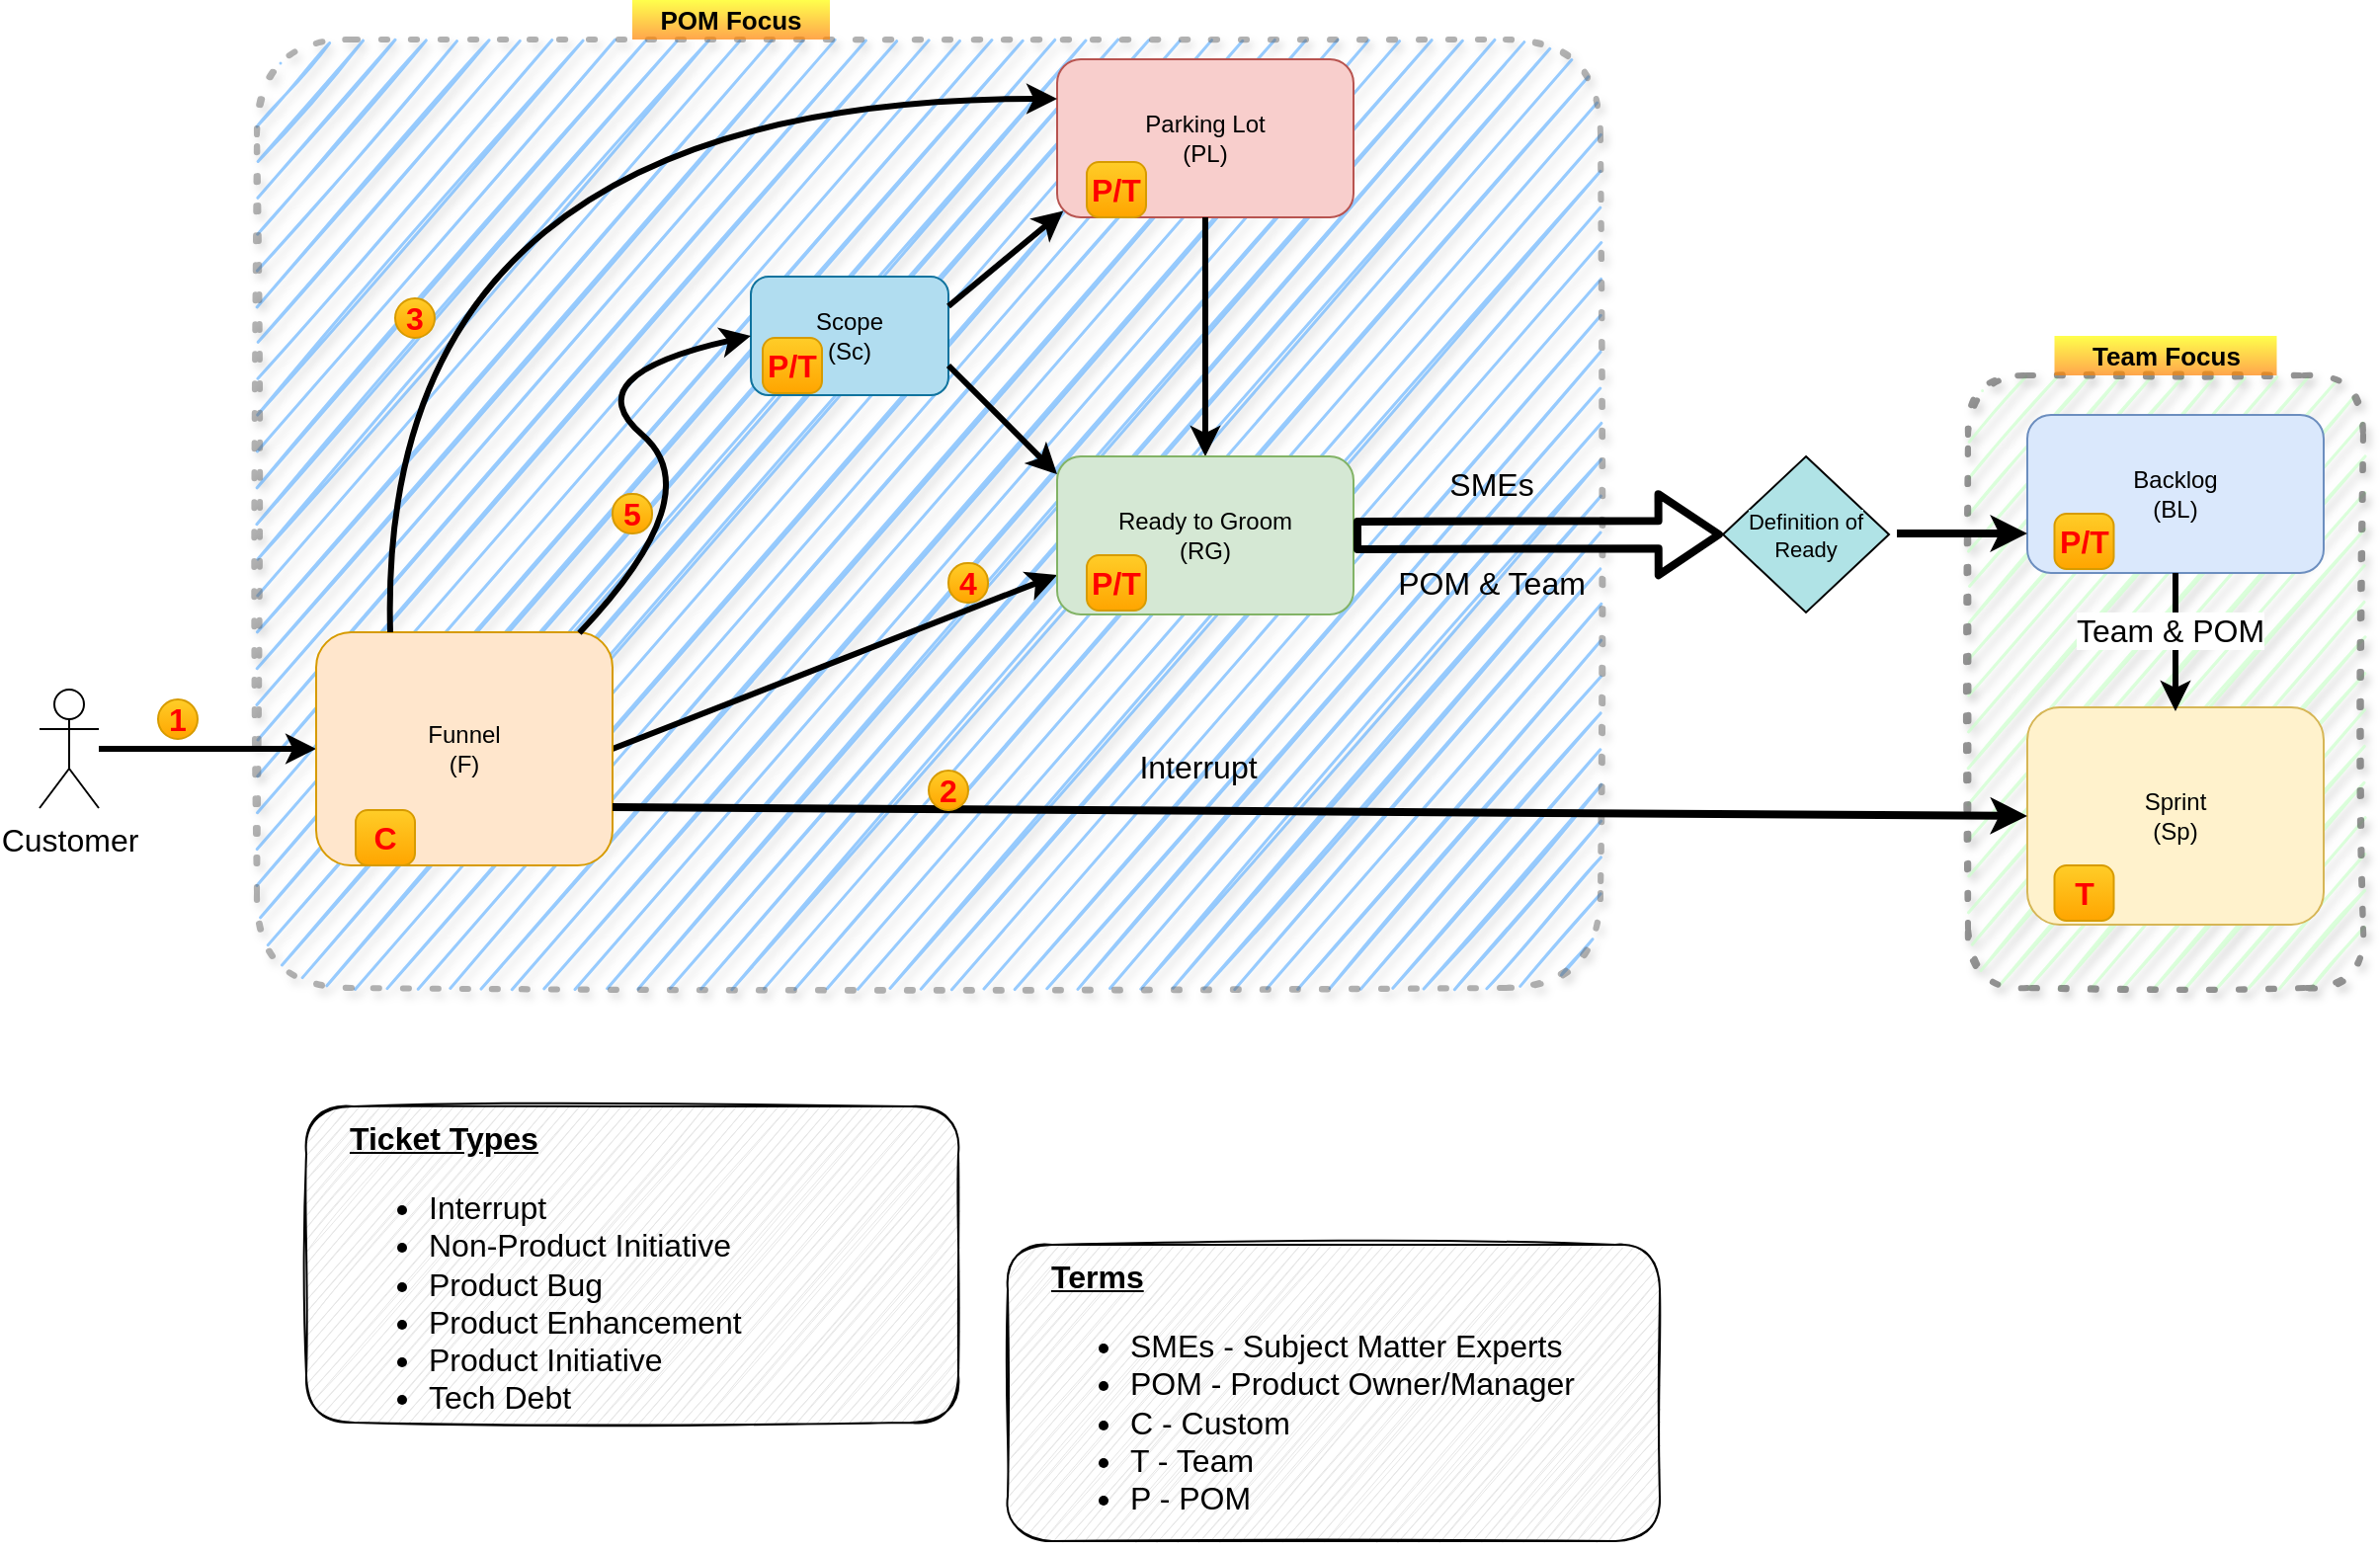 <mxfile version="13.7.7" type="github">
  <diagram id="-Uzkl90RU2_1hvd23aKB" name="Page-1">
    <mxGraphModel dx="2223" dy="868" grid="1" gridSize="10" guides="1" tooltips="1" connect="1" arrows="1" fold="1" page="1" pageScale="1" pageWidth="850" pageHeight="1100" math="0" shadow="0">
      <root>
        <mxCell id="0" />
        <mxCell id="1" parent="0" />
        <mxCell id="7wn4WAuL4QtyOJo-zdiJ-19" value="" style="rounded=1;whiteSpace=wrap;html=1;fontSize=16;align=left;dashed=1;dashPattern=1 4;strokeWidth=3;strokeColor=#666666;fontColor=#333333;shadow=1;glass=0;sketch=1;opacity=70;fillColor=#CCFFCC;" parent="1" vertex="1">
          <mxGeometry x="736" y="240" width="200" height="310" as="geometry" />
        </mxCell>
        <mxCell id="7wn4WAuL4QtyOJo-zdiJ-18" value="" style="rounded=1;whiteSpace=wrap;html=1;fontSize=16;align=left;dashed=1;arcSize=10;strokeWidth=3;dashPattern=1 4;shadow=1;glass=0;sketch=1;opacity=50;strokeColor=#666666;fillColor=#3399FF;" parent="1" vertex="1">
          <mxGeometry x="-130" y="70" width="680" height="480" as="geometry" />
        </mxCell>
        <mxCell id="7wn4WAuL4QtyOJo-zdiJ-1" value="Parking Lot&lt;br&gt;(PL)" style="rounded=1;whiteSpace=wrap;html=1;fillColor=#f8cecc;strokeColor=#b85450;" parent="1" vertex="1">
          <mxGeometry x="275" y="80" width="150" height="80" as="geometry" />
        </mxCell>
        <mxCell id="7wn4WAuL4QtyOJo-zdiJ-6" value="" style="endArrow=classic;html=1;entryX=0.5;entryY=0;entryDx=0;entryDy=0;exitX=0.5;exitY=1;exitDx=0;exitDy=0;strokeWidth=3;" parent="1" source="7wn4WAuL4QtyOJo-zdiJ-1" target="7wn4WAuL4QtyOJo-zdiJ-3" edge="1">
          <mxGeometry width="50" height="50" relative="1" as="geometry">
            <mxPoint x="125" y="200" as="sourcePoint" />
            <mxPoint x="175" y="150" as="targetPoint" />
          </mxGeometry>
        </mxCell>
        <mxCell id="7wn4WAuL4QtyOJo-zdiJ-7" value="" style="endArrow=classic;html=1;entryX=0;entryY=0.75;entryDx=0;entryDy=0;strokeWidth=3;exitX=1;exitY=0.5;exitDx=0;exitDy=0;" parent="1" source="7wn4WAuL4QtyOJo-zdiJ-2" target="7wn4WAuL4QtyOJo-zdiJ-3" edge="1">
          <mxGeometry width="50" height="50" relative="1" as="geometry">
            <mxPoint x="51" y="277" as="sourcePoint" />
            <mxPoint x="241" y="275" as="targetPoint" />
          </mxGeometry>
        </mxCell>
        <mxCell id="7wn4WAuL4QtyOJo-zdiJ-8" value="Backlog&lt;br&gt;(BL)" style="rounded=1;whiteSpace=wrap;html=1;fillColor=#dae8fc;strokeColor=#6c8ebf;" parent="1" vertex="1">
          <mxGeometry x="766" y="260" width="150" height="80" as="geometry" />
        </mxCell>
        <mxCell id="7wn4WAuL4QtyOJo-zdiJ-10" value="Sprint&lt;br&gt;(Sp)" style="rounded=1;whiteSpace=wrap;html=1;fillColor=#fff2cc;strokeColor=#d6b656;" parent="1" vertex="1">
          <mxGeometry x="766" y="408" width="150" height="110" as="geometry" />
        </mxCell>
        <mxCell id="7wn4WAuL4QtyOJo-zdiJ-13" value="" style="endArrow=classic;html=1;exitX=0.5;exitY=1;exitDx=0;exitDy=0;strokeWidth=3;" parent="1" source="7wn4WAuL4QtyOJo-zdiJ-8" edge="1">
          <mxGeometry width="50" height="50" relative="1" as="geometry">
            <mxPoint x="840.5" y="320" as="sourcePoint" />
            <mxPoint x="841" y="410" as="targetPoint" />
          </mxGeometry>
        </mxCell>
        <mxCell id="7wn4WAuL4QtyOJo-zdiJ-14" value="Team &amp;amp; POM" style="edgeLabel;html=1;align=center;verticalAlign=middle;resizable=0;points=[];fontSize=16;" parent="7wn4WAuL4QtyOJo-zdiJ-13" vertex="1" connectable="0">
          <mxGeometry x="-0.18" y="-3" relative="1" as="geometry">
            <mxPoint as="offset" />
          </mxGeometry>
        </mxCell>
        <mxCell id="7wn4WAuL4QtyOJo-zdiJ-16" value="&lt;b&gt;&lt;u&gt;Ticket Types&lt;br&gt;&lt;/u&gt;&lt;/b&gt;&lt;ul&gt;&lt;li&gt;Interrupt&lt;/li&gt;&lt;li&gt;&lt;span&gt;Non-Product Initiative&lt;/span&gt;&lt;br&gt;&lt;/li&gt;&lt;li&gt;Product Bug&lt;/li&gt;&lt;li&gt;Product Enhancement&lt;/li&gt;&lt;li&gt;Product Initiative&lt;/li&gt;&lt;li&gt;Tech Debt&lt;br&gt;&lt;/li&gt;&lt;/ul&gt;" style="text;html=1;align=left;verticalAlign=top;whiteSpace=wrap;rounded=1;fontSize=16;strokeColor=#000000;strokeWidth=1;shadow=0;sketch=1;fillColor=#E6E6E6;spacingLeft=20;" parent="1" vertex="1">
          <mxGeometry x="-105" y="610" width="330" height="160" as="geometry" />
        </mxCell>
        <mxCell id="7wn4WAuL4QtyOJo-zdiJ-20" value="POM Focus" style="text;html=1;align=center;verticalAlign=middle;whiteSpace=wrap;rounded=0;dashed=1;fontSize=13;gradientColor=#FF8000;fillColor=#FFFF00;opacity=70;fontStyle=1" parent="1" vertex="1">
          <mxGeometry x="60" y="50" width="100" height="20" as="geometry" />
        </mxCell>
        <mxCell id="7wn4WAuL4QtyOJo-zdiJ-23" value="Team Focus" style="text;html=1;align=center;verticalAlign=middle;whiteSpace=wrap;rounded=0;dashed=1;fontSize=13;gradientColor=#FF8000;fillColor=#FFFF00;opacity=70;fontStyle=1" parent="1" vertex="1">
          <mxGeometry x="779.75" y="220" width="112.5" height="20" as="geometry" />
        </mxCell>
        <mxCell id="3Ph6vXDSA6lr-be47Azb-13" value="" style="endArrow=classic;html=1;strokeWidth=4;entryX=0;entryY=0.75;entryDx=0;entryDy=0;" parent="1" target="7wn4WAuL4QtyOJo-zdiJ-8" edge="1">
          <mxGeometry width="50" height="50" relative="1" as="geometry">
            <mxPoint x="700" y="320" as="sourcePoint" />
            <mxPoint x="746" y="275" as="targetPoint" />
          </mxGeometry>
        </mxCell>
        <mxCell id="7wn4WAuL4QtyOJo-zdiJ-3" value="Ready to Groom&lt;br&gt;(RG)" style="rounded=1;whiteSpace=wrap;html=1;fillColor=#d5e8d4;strokeColor=#82b366;" parent="1" vertex="1">
          <mxGeometry x="275" y="281" width="150" height="80" as="geometry" />
        </mxCell>
        <mxCell id="3Ph6vXDSA6lr-be47Azb-14" value="POM &amp;amp; Team" style="text;html=1;strokeColor=none;fillColor=none;align=center;verticalAlign=middle;whiteSpace=wrap;rounded=0;fontSize=16;" parent="1" vertex="1">
          <mxGeometry x="440" y="310" width="110" height="70" as="geometry" />
        </mxCell>
        <mxCell id="3Ph6vXDSA6lr-be47Azb-15" value="SMEs" style="text;html=1;strokeColor=none;fillColor=none;align=center;verticalAlign=middle;whiteSpace=wrap;rounded=0;fontSize=16;" parent="1" vertex="1">
          <mxGeometry x="440" y="285" width="110" height="20" as="geometry" />
        </mxCell>
        <mxCell id="3Ph6vXDSA6lr-be47Azb-16" value="&lt;b&gt;&lt;u&gt;Terms&lt;br&gt;&lt;/u&gt;&lt;/b&gt;&lt;ul&gt;&lt;li&gt;SMEs - Subject Matter Experts&lt;/li&gt;&lt;li&gt;POM - Product Owner/Manager&lt;/li&gt;&lt;li&gt;C - Custom&lt;/li&gt;&lt;li&gt;T - Team&lt;/li&gt;&lt;li&gt;P - POM&lt;/li&gt;&lt;/ul&gt;" style="text;html=1;align=left;verticalAlign=top;whiteSpace=wrap;rounded=1;fontSize=16;strokeColor=#000000;strokeWidth=1;shadow=0;sketch=1;fillColor=#E6E6E6;spacingLeft=20;" parent="1" vertex="1">
          <mxGeometry x="250" y="680" width="330" height="150" as="geometry" />
        </mxCell>
        <mxCell id="3Ph6vXDSA6lr-be47Azb-17" value="" style="endArrow=classic;html=1;strokeColor=#000000;strokeWidth=3;fontSize=16;entryX=0;entryY=0.5;entryDx=0;entryDy=0;" parent="1" source="3Ph6vXDSA6lr-be47Azb-20" target="7wn4WAuL4QtyOJo-zdiJ-2" edge="1">
          <mxGeometry width="50" height="50" relative="1" as="geometry">
            <mxPoint x="-70" y="370" as="sourcePoint" />
            <mxPoint x="20" y="370" as="targetPoint" />
          </mxGeometry>
        </mxCell>
        <mxCell id="3Ph6vXDSA6lr-be47Azb-20" value="Customer" style="shape=umlActor;verticalLabelPosition=bottom;verticalAlign=top;html=1;outlineConnect=0;rounded=1;fillColor=none;fontSize=16;" parent="1" vertex="1">
          <mxGeometry x="-240" y="399" width="30" height="60" as="geometry" />
        </mxCell>
        <mxCell id="3Ph6vXDSA6lr-be47Azb-39" value="&lt;font color=&quot;#ff0000&quot;&gt;4&lt;/font&gt;" style="text;html=1;fillColor=#ffcd28;align=center;verticalAlign=middle;whiteSpace=wrap;rounded=1;fontSize=16;fontStyle=1;strokeColor=#d79b00;gradientColor=#ffa500;fontColor=#990000;arcSize=48;" parent="1" vertex="1">
          <mxGeometry x="220" y="335" width="20" height="20" as="geometry" />
        </mxCell>
        <mxCell id="7wn4WAuL4QtyOJo-zdiJ-2" value="Funnel&lt;br&gt;(F)" style="rounded=1;whiteSpace=wrap;html=1;fillColor=#ffe6cc;strokeColor=#d79b00;verticalAlign=middle;" parent="1" vertex="1">
          <mxGeometry x="-100" y="370" width="150" height="118" as="geometry" />
        </mxCell>
        <mxCell id="3Ph6vXDSA6lr-be47Azb-45" value="&lt;font color=&quot;#ff0000&quot;&gt;1&lt;/font&gt;" style="text;html=1;fillColor=#ffcd28;align=center;verticalAlign=middle;whiteSpace=wrap;rounded=1;fontSize=16;fontStyle=1;strokeColor=#d79b00;gradientColor=#ffa500;fontColor=#990000;arcSize=50;" parent="1" vertex="1">
          <mxGeometry x="-180" y="404" width="20" height="20" as="geometry" />
        </mxCell>
        <mxCell id="3Ph6vXDSA6lr-be47Azb-46" value="&lt;font color=&quot;#ff0000&quot;&gt;3&lt;/font&gt;" style="text;html=1;fillColor=#ffcd28;align=center;verticalAlign=middle;whiteSpace=wrap;rounded=1;fontSize=16;fontStyle=1;strokeColor=#d79b00;gradientColor=#ffa500;fontColor=#990000;arcSize=50;" parent="1" vertex="1">
          <mxGeometry x="-60" y="201" width="20" height="20" as="geometry" />
        </mxCell>
        <mxCell id="7wn4WAuL4QtyOJo-zdiJ-11" value="" style="endArrow=classic;html=1;entryX=0;entryY=0.5;entryDx=0;entryDy=0;exitX=1;exitY=0.75;exitDx=0;exitDy=0;strokeWidth=4;" parent="1" source="7wn4WAuL4QtyOJo-zdiJ-2" target="7wn4WAuL4QtyOJo-zdiJ-10" edge="1">
          <mxGeometry width="50" height="50" relative="1" as="geometry">
            <mxPoint x="220" y="350" as="sourcePoint" />
            <mxPoint x="290" y="330" as="targetPoint" />
          </mxGeometry>
        </mxCell>
        <mxCell id="7wn4WAuL4QtyOJo-zdiJ-12" value="Interrupt" style="edgeLabel;html=1;align=center;verticalAlign=middle;resizable=0;points=[];fontSize=16;labelBackgroundColor=none;" parent="7wn4WAuL4QtyOJo-zdiJ-11" vertex="1" connectable="0">
          <mxGeometry x="-0.18" y="-3" relative="1" as="geometry">
            <mxPoint x="2.63" y="-25.23" as="offset" />
          </mxGeometry>
        </mxCell>
        <mxCell id="3Ph6vXDSA6lr-be47Azb-36" value="&lt;font color=&quot;#ff0000&quot;&gt;2&lt;/font&gt;" style="text;html=1;fillColor=#ffcd28;align=center;verticalAlign=middle;whiteSpace=wrap;rounded=1;fontSize=16;fontStyle=1;strokeColor=#d79b00;gradientColor=#ffa500;fontColor=#990000;arcSize=50;" parent="1" vertex="1">
          <mxGeometry x="210" y="440" width="20" height="20" as="geometry" />
        </mxCell>
        <mxCell id="3Ph6vXDSA6lr-be47Azb-21" value="" style="endArrow=classic;html=1;strokeColor=#000000;strokeWidth=3;fontSize=16;entryX=0;entryY=0.25;entryDx=0;entryDy=0;curved=1;exitX=0.25;exitY=0;exitDx=0;exitDy=0;" parent="1" source="7wn4WAuL4QtyOJo-zdiJ-2" target="7wn4WAuL4QtyOJo-zdiJ-1" edge="1">
          <mxGeometry width="50" height="50" relative="1" as="geometry">
            <mxPoint x="150" y="345" as="sourcePoint" />
            <mxPoint x="200" y="295" as="targetPoint" />
            <Array as="points">
              <mxPoint x="-70" y="100" />
            </Array>
          </mxGeometry>
        </mxCell>
        <mxCell id="3Ph6vXDSA6lr-be47Azb-57" value="Scope&lt;br&gt;(Sc)" style="rounded=1;whiteSpace=wrap;html=1;fillColor=#b1ddf0;strokeColor=#10739e;verticalAlign=middle;" parent="1" vertex="1">
          <mxGeometry x="120" y="190" width="100" height="60" as="geometry" />
        </mxCell>
        <mxCell id="3Ph6vXDSA6lr-be47Azb-59" value="&lt;font color=&quot;#ff0000&quot;&gt;5&lt;/font&gt;" style="text;html=1;fillColor=#ffcd28;align=center;verticalAlign=middle;whiteSpace=wrap;rounded=1;fontSize=16;fontStyle=1;strokeColor=#d79b00;gradientColor=#ffa500;fontColor=#990000;arcSize=48;" parent="1" vertex="1">
          <mxGeometry x="50" y="300" width="20" height="20" as="geometry" />
        </mxCell>
        <mxCell id="3Ph6vXDSA6lr-be47Azb-66" value="" style="endArrow=classic;html=1;strokeColor=#000000;strokeWidth=3;fontSize=13;fontColor=#990000;entryX=0.021;entryY=0.96;entryDx=0;entryDy=0;entryPerimeter=0;exitX=1;exitY=0.25;exitDx=0;exitDy=0;" parent="1" source="3Ph6vXDSA6lr-be47Azb-57" target="7wn4WAuL4QtyOJo-zdiJ-1" edge="1">
          <mxGeometry width="50" height="50" relative="1" as="geometry">
            <mxPoint x="161" y="205" as="sourcePoint" />
            <mxPoint x="266" y="120" as="targetPoint" />
          </mxGeometry>
        </mxCell>
        <mxCell id="3Ph6vXDSA6lr-be47Azb-67" style="edgeStyle=none;orthogonalLoop=1;jettySize=auto;html=1;exitX=0.5;exitY=0;exitDx=0;exitDy=0;strokeColor=#000000;strokeWidth=3;fontSize=13;fontColor=#990000;" parent="1" source="3Ph6vXDSA6lr-be47Azb-15" target="3Ph6vXDSA6lr-be47Azb-15" edge="1">
          <mxGeometry relative="1" as="geometry" />
        </mxCell>
        <mxCell id="3Ph6vXDSA6lr-be47Azb-68" value="" style="endArrow=classic;html=1;strokeColor=#000000;strokeWidth=3;fontSize=13;fontColor=#990000;entryX=0;entryY=0.113;entryDx=0;entryDy=0;exitX=1;exitY=0.75;exitDx=0;exitDy=0;entryPerimeter=0;" parent="1" source="3Ph6vXDSA6lr-be47Azb-57" target="7wn4WAuL4QtyOJo-zdiJ-3" edge="1">
          <mxGeometry width="50" height="50" relative="1" as="geometry">
            <mxPoint x="210" y="215" as="sourcePoint" />
            <mxPoint x="283.05" y="143.36" as="targetPoint" />
          </mxGeometry>
        </mxCell>
        <mxCell id="3Ph6vXDSA6lr-be47Azb-75" value="" style="curved=1;endArrow=classic;html=1;strokeColor=#000000;strokeWidth=3;fontSize=13;fontColor=#990000;entryX=0;entryY=0.5;entryDx=0;entryDy=0;exitX=0.888;exitY=0.003;exitDx=0;exitDy=0;exitPerimeter=0;" parent="1" source="7wn4WAuL4QtyOJo-zdiJ-2" target="3Ph6vXDSA6lr-be47Azb-57" edge="1">
          <mxGeometry width="50" height="50" relative="1" as="geometry">
            <mxPoint x="40" y="320" as="sourcePoint" />
            <mxPoint x="90" y="270" as="targetPoint" />
            <Array as="points">
              <mxPoint x="100" y="300" />
              <mxPoint x="30" y="240" />
            </Array>
          </mxGeometry>
        </mxCell>
        <mxCell id="zlQVe87UakfhTRubrAc2-10" value="&lt;meta charset=&quot;utf-8&quot; style=&quot;font-size: 11px;&quot;&gt;&lt;span style=&quot;color: rgb(0, 0, 0); font-family: helvetica; font-size: 11px; font-style: normal; font-weight: 400; letter-spacing: normal; text-align: center; text-indent: 0px; text-transform: none; word-spacing: 0px; background-color: rgb(176, 227, 230); display: inline; float: none;&quot;&gt;Definition of Ready&lt;/span&gt;" style="rhombus;whiteSpace=wrap;html=1;fillColor=#B0E3E6;fontSize=11;" vertex="1" parent="1">
          <mxGeometry x="612" y="281" width="84" height="79" as="geometry" />
        </mxCell>
        <mxCell id="zlQVe87UakfhTRubrAc2-17" value="&lt;font color=&quot;#ff0000&quot; style=&quot;font-size: 16px;&quot;&gt;C&lt;/font&gt;" style="text;html=1;fillColor=#ffcd28;align=center;verticalAlign=middle;whiteSpace=wrap;rounded=1;fontSize=16;fontStyle=1;strokeColor=#d79b00;gradientColor=#ffa500;fontColor=#990000;arcSize=22;" vertex="1" parent="1">
          <mxGeometry x="-80" y="460" width="30" height="28" as="geometry" />
        </mxCell>
        <mxCell id="3Ph6vXDSA6lr-be47Azb-12" value="" style="shape=flexArrow;endArrow=classic;html=1;strokeWidth=4;endWidth=23;endSize=8.89;width=11;exitX=1;exitY=0.5;exitDx=0;exitDy=0;entryX=0;entryY=0.5;entryDx=0;entryDy=0;" parent="1" source="7wn4WAuL4QtyOJo-zdiJ-3" target="zlQVe87UakfhTRubrAc2-10" edge="1">
          <mxGeometry width="50" height="50" relative="1" as="geometry">
            <mxPoint x="370" y="255" as="sourcePoint" />
            <mxPoint x="600" y="322" as="targetPoint" />
          </mxGeometry>
        </mxCell>
        <mxCell id="zlQVe87UakfhTRubrAc2-22" value="&lt;font color=&quot;#ff0000&quot; style=&quot;font-size: 16px&quot;&gt;P/T&lt;/font&gt;" style="text;html=1;fillColor=#ffcd28;align=center;verticalAlign=middle;whiteSpace=wrap;rounded=1;fontSize=16;fontStyle=1;strokeColor=#d79b00;gradientColor=#ffa500;fontColor=#990000;arcSize=22;" vertex="1" parent="1">
          <mxGeometry x="126" y="221" width="30" height="28" as="geometry" />
        </mxCell>
        <mxCell id="zlQVe87UakfhTRubrAc2-23" value="&lt;font color=&quot;#ff0000&quot; style=&quot;font-size: 16px&quot;&gt;P/T&lt;/font&gt;" style="text;html=1;fillColor=#ffcd28;align=center;verticalAlign=middle;whiteSpace=wrap;rounded=1;fontSize=16;fontStyle=1;strokeColor=#d79b00;gradientColor=#ffa500;fontColor=#990000;arcSize=22;" vertex="1" parent="1">
          <mxGeometry x="290" y="331" width="30" height="28" as="geometry" />
        </mxCell>
        <mxCell id="zlQVe87UakfhTRubrAc2-24" value="&lt;font color=&quot;#ff0000&quot; style=&quot;font-size: 16px&quot;&gt;P/T&lt;/font&gt;" style="text;html=1;fillColor=#ffcd28;align=center;verticalAlign=middle;whiteSpace=wrap;rounded=1;fontSize=16;fontStyle=1;strokeColor=#d79b00;gradientColor=#ffa500;fontColor=#990000;arcSize=22;" vertex="1" parent="1">
          <mxGeometry x="290" y="132" width="30" height="28" as="geometry" />
        </mxCell>
        <mxCell id="zlQVe87UakfhTRubrAc2-25" value="&lt;font color=&quot;#ff0000&quot; style=&quot;font-size: 16px&quot;&gt;P/T&lt;/font&gt;" style="text;html=1;fillColor=#ffcd28;align=center;verticalAlign=middle;whiteSpace=wrap;rounded=1;fontSize=16;fontStyle=1;strokeColor=#d79b00;gradientColor=#ffa500;fontColor=#990000;arcSize=22;" vertex="1" parent="1">
          <mxGeometry x="779.75" y="310" width="30" height="28" as="geometry" />
        </mxCell>
        <mxCell id="zlQVe87UakfhTRubrAc2-26" value="&lt;font color=&quot;#ff0000&quot; style=&quot;font-size: 16px&quot;&gt;T&lt;/font&gt;" style="text;html=1;fillColor=#ffcd28;align=center;verticalAlign=middle;whiteSpace=wrap;rounded=1;fontSize=16;fontStyle=1;strokeColor=#d79b00;gradientColor=#ffa500;fontColor=#990000;arcSize=22;" vertex="1" parent="1">
          <mxGeometry x="779.75" y="488" width="30" height="28" as="geometry" />
        </mxCell>
      </root>
    </mxGraphModel>
  </diagram>
</mxfile>
